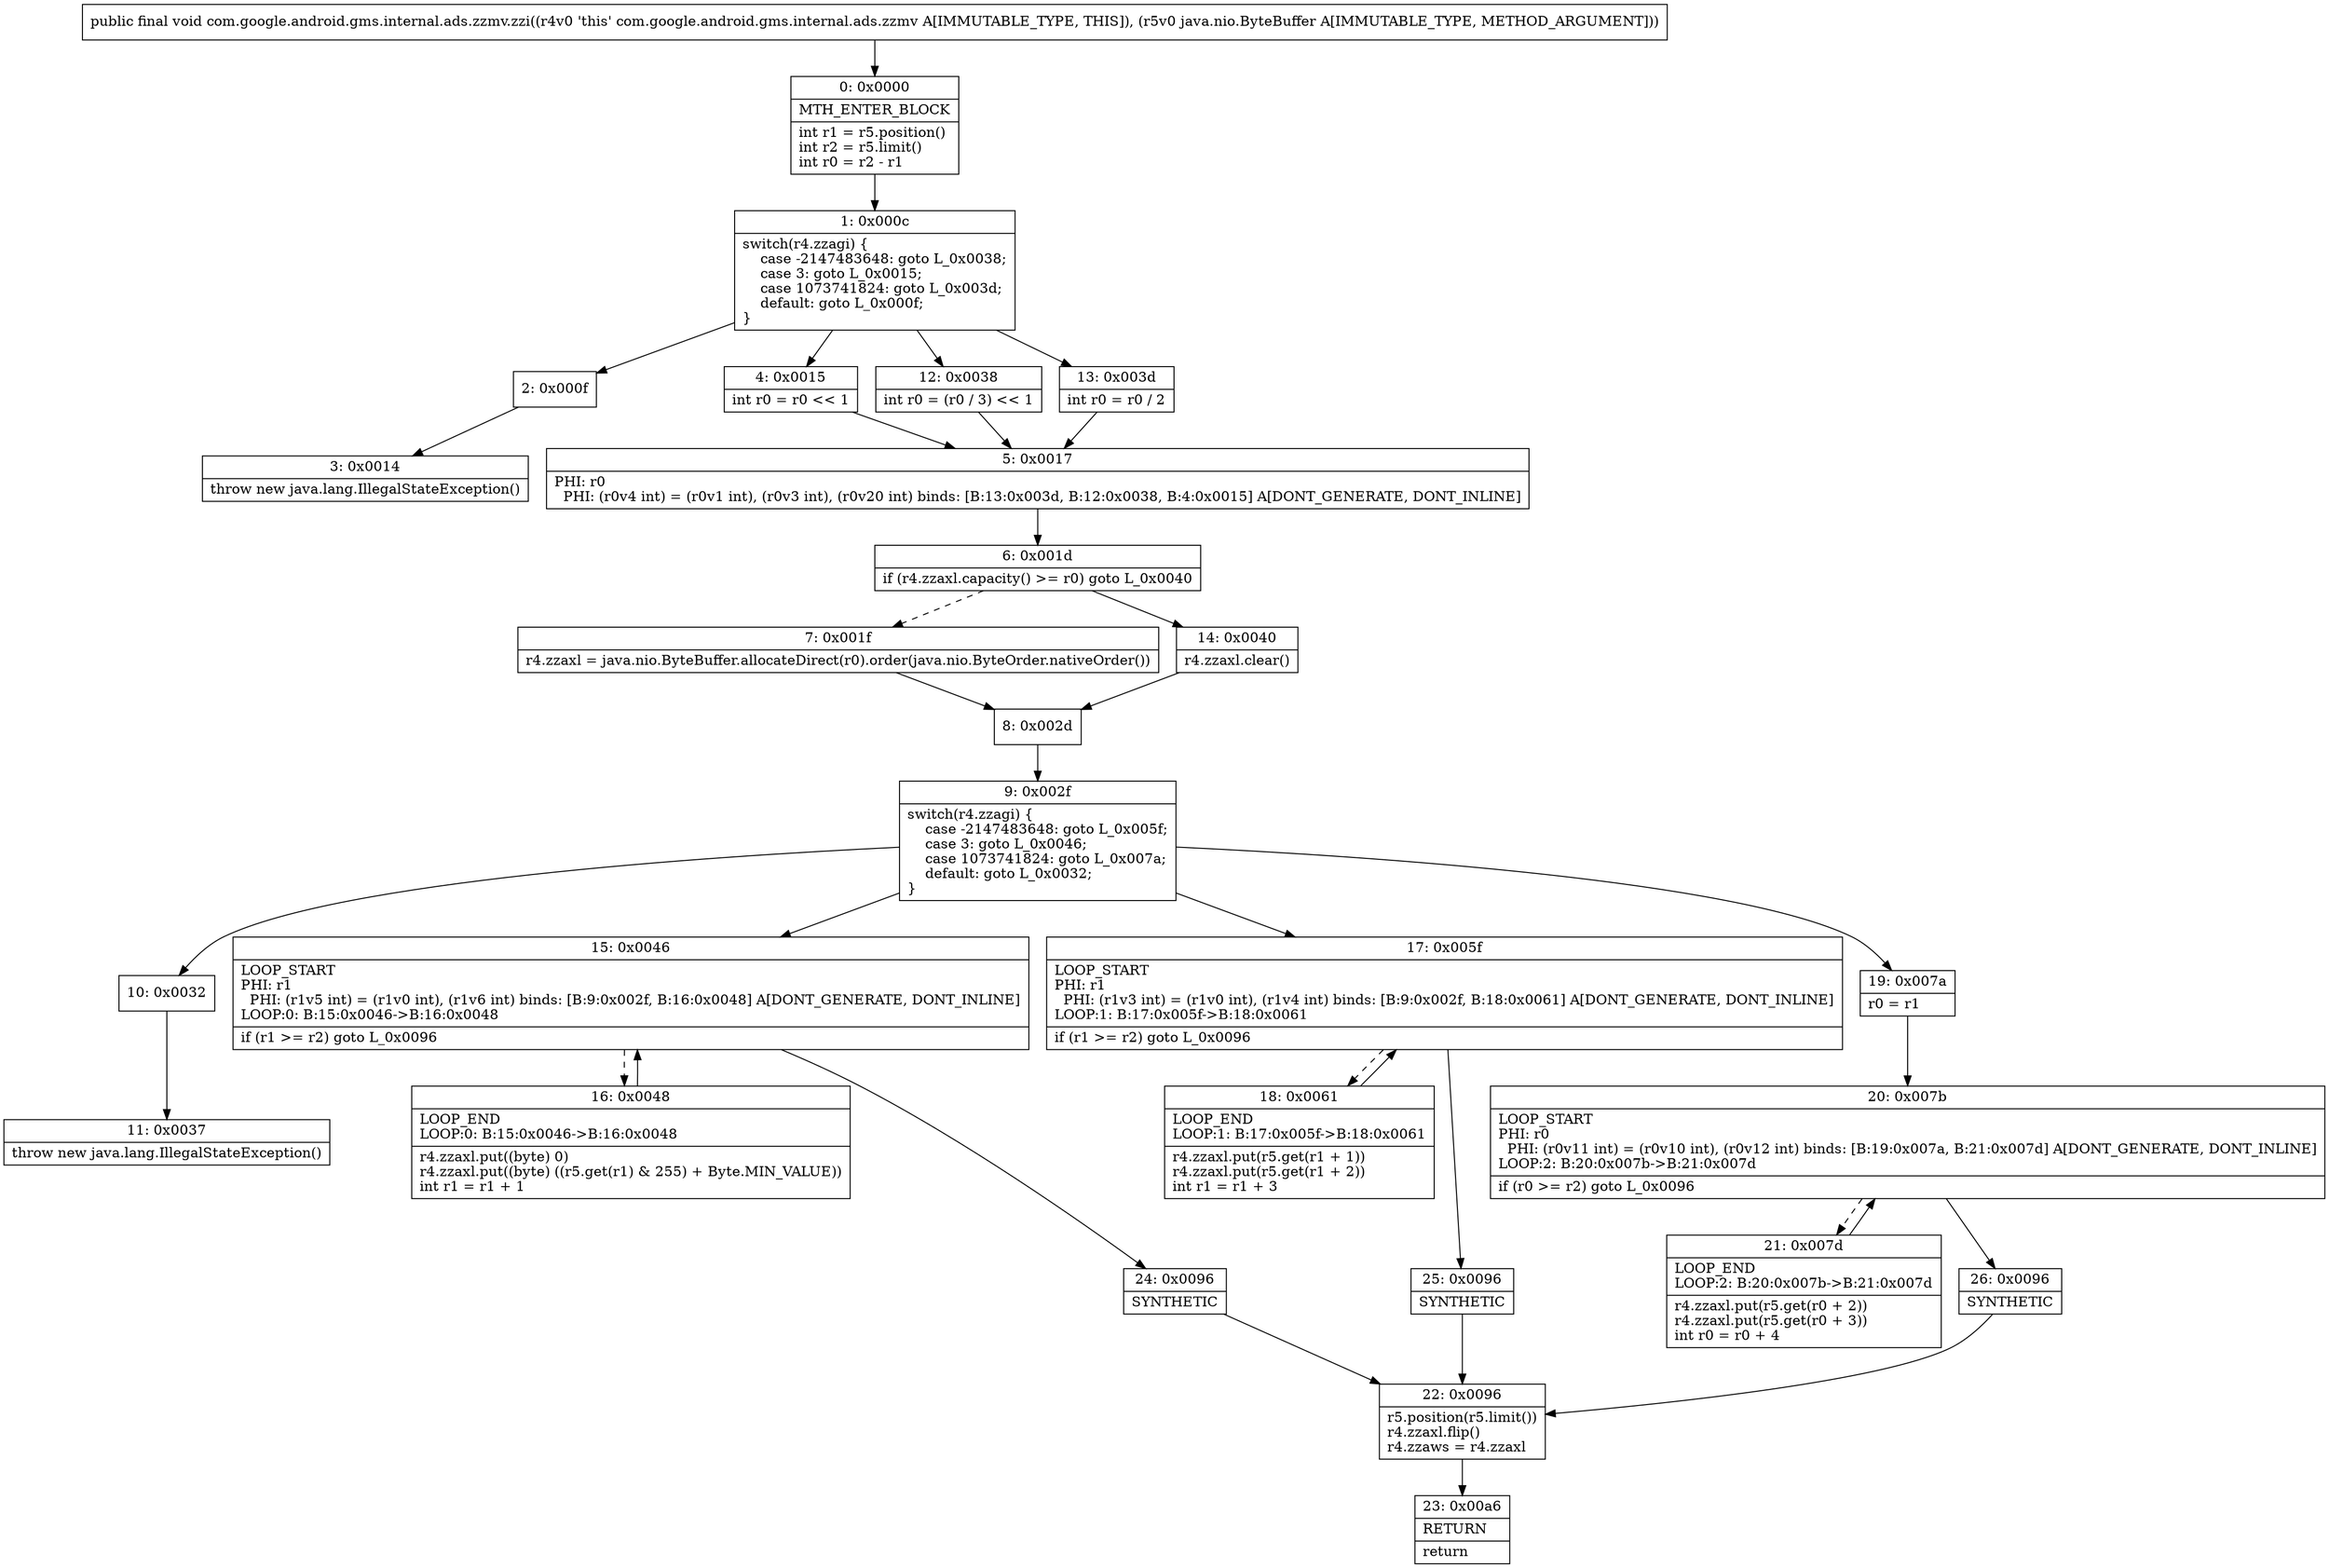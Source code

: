 digraph "CFG forcom.google.android.gms.internal.ads.zzmv.zzi(Ljava\/nio\/ByteBuffer;)V" {
Node_0 [shape=record,label="{0\:\ 0x0000|MTH_ENTER_BLOCK\l|int r1 = r5.position()\lint r2 = r5.limit()\lint r0 = r2 \- r1\l}"];
Node_1 [shape=record,label="{1\:\ 0x000c|switch(r4.zzagi) \{\l    case \-2147483648: goto L_0x0038;\l    case 3: goto L_0x0015;\l    case 1073741824: goto L_0x003d;\l    default: goto L_0x000f;\l\}\l}"];
Node_2 [shape=record,label="{2\:\ 0x000f}"];
Node_3 [shape=record,label="{3\:\ 0x0014|throw new java.lang.IllegalStateException()\l}"];
Node_4 [shape=record,label="{4\:\ 0x0015|int r0 = r0 \<\< 1\l}"];
Node_5 [shape=record,label="{5\:\ 0x0017|PHI: r0 \l  PHI: (r0v4 int) = (r0v1 int), (r0v3 int), (r0v20 int) binds: [B:13:0x003d, B:12:0x0038, B:4:0x0015] A[DONT_GENERATE, DONT_INLINE]\l}"];
Node_6 [shape=record,label="{6\:\ 0x001d|if (r4.zzaxl.capacity() \>= r0) goto L_0x0040\l}"];
Node_7 [shape=record,label="{7\:\ 0x001f|r4.zzaxl = java.nio.ByteBuffer.allocateDirect(r0).order(java.nio.ByteOrder.nativeOrder())\l}"];
Node_8 [shape=record,label="{8\:\ 0x002d}"];
Node_9 [shape=record,label="{9\:\ 0x002f|switch(r4.zzagi) \{\l    case \-2147483648: goto L_0x005f;\l    case 3: goto L_0x0046;\l    case 1073741824: goto L_0x007a;\l    default: goto L_0x0032;\l\}\l}"];
Node_10 [shape=record,label="{10\:\ 0x0032}"];
Node_11 [shape=record,label="{11\:\ 0x0037|throw new java.lang.IllegalStateException()\l}"];
Node_12 [shape=record,label="{12\:\ 0x0038|int r0 = (r0 \/ 3) \<\< 1\l}"];
Node_13 [shape=record,label="{13\:\ 0x003d|int r0 = r0 \/ 2\l}"];
Node_14 [shape=record,label="{14\:\ 0x0040|r4.zzaxl.clear()\l}"];
Node_15 [shape=record,label="{15\:\ 0x0046|LOOP_START\lPHI: r1 \l  PHI: (r1v5 int) = (r1v0 int), (r1v6 int) binds: [B:9:0x002f, B:16:0x0048] A[DONT_GENERATE, DONT_INLINE]\lLOOP:0: B:15:0x0046\-\>B:16:0x0048\l|if (r1 \>= r2) goto L_0x0096\l}"];
Node_16 [shape=record,label="{16\:\ 0x0048|LOOP_END\lLOOP:0: B:15:0x0046\-\>B:16:0x0048\l|r4.zzaxl.put((byte) 0)\lr4.zzaxl.put((byte) ((r5.get(r1) & 255) + Byte.MIN_VALUE))\lint r1 = r1 + 1\l}"];
Node_17 [shape=record,label="{17\:\ 0x005f|LOOP_START\lPHI: r1 \l  PHI: (r1v3 int) = (r1v0 int), (r1v4 int) binds: [B:9:0x002f, B:18:0x0061] A[DONT_GENERATE, DONT_INLINE]\lLOOP:1: B:17:0x005f\-\>B:18:0x0061\l|if (r1 \>= r2) goto L_0x0096\l}"];
Node_18 [shape=record,label="{18\:\ 0x0061|LOOP_END\lLOOP:1: B:17:0x005f\-\>B:18:0x0061\l|r4.zzaxl.put(r5.get(r1 + 1))\lr4.zzaxl.put(r5.get(r1 + 2))\lint r1 = r1 + 3\l}"];
Node_19 [shape=record,label="{19\:\ 0x007a|r0 = r1\l}"];
Node_20 [shape=record,label="{20\:\ 0x007b|LOOP_START\lPHI: r0 \l  PHI: (r0v11 int) = (r0v10 int), (r0v12 int) binds: [B:19:0x007a, B:21:0x007d] A[DONT_GENERATE, DONT_INLINE]\lLOOP:2: B:20:0x007b\-\>B:21:0x007d\l|if (r0 \>= r2) goto L_0x0096\l}"];
Node_21 [shape=record,label="{21\:\ 0x007d|LOOP_END\lLOOP:2: B:20:0x007b\-\>B:21:0x007d\l|r4.zzaxl.put(r5.get(r0 + 2))\lr4.zzaxl.put(r5.get(r0 + 3))\lint r0 = r0 + 4\l}"];
Node_22 [shape=record,label="{22\:\ 0x0096|r5.position(r5.limit())\lr4.zzaxl.flip()\lr4.zzaws = r4.zzaxl\l}"];
Node_23 [shape=record,label="{23\:\ 0x00a6|RETURN\l|return\l}"];
Node_24 [shape=record,label="{24\:\ 0x0096|SYNTHETIC\l}"];
Node_25 [shape=record,label="{25\:\ 0x0096|SYNTHETIC\l}"];
Node_26 [shape=record,label="{26\:\ 0x0096|SYNTHETIC\l}"];
MethodNode[shape=record,label="{public final void com.google.android.gms.internal.ads.zzmv.zzi((r4v0 'this' com.google.android.gms.internal.ads.zzmv A[IMMUTABLE_TYPE, THIS]), (r5v0 java.nio.ByteBuffer A[IMMUTABLE_TYPE, METHOD_ARGUMENT])) }"];
MethodNode -> Node_0;
Node_0 -> Node_1;
Node_1 -> Node_2;
Node_1 -> Node_4;
Node_1 -> Node_12;
Node_1 -> Node_13;
Node_2 -> Node_3;
Node_4 -> Node_5;
Node_5 -> Node_6;
Node_6 -> Node_7[style=dashed];
Node_6 -> Node_14;
Node_7 -> Node_8;
Node_8 -> Node_9;
Node_9 -> Node_10;
Node_9 -> Node_15;
Node_9 -> Node_17;
Node_9 -> Node_19;
Node_10 -> Node_11;
Node_12 -> Node_5;
Node_13 -> Node_5;
Node_14 -> Node_8;
Node_15 -> Node_16[style=dashed];
Node_15 -> Node_24;
Node_16 -> Node_15;
Node_17 -> Node_18[style=dashed];
Node_17 -> Node_25;
Node_18 -> Node_17;
Node_19 -> Node_20;
Node_20 -> Node_21[style=dashed];
Node_20 -> Node_26;
Node_21 -> Node_20;
Node_22 -> Node_23;
Node_24 -> Node_22;
Node_25 -> Node_22;
Node_26 -> Node_22;
}

